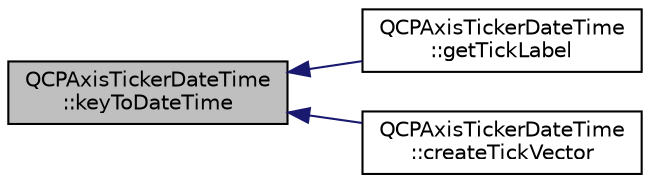digraph "QCPAxisTickerDateTime::keyToDateTime"
{
  edge [fontname="Helvetica",fontsize="10",labelfontname="Helvetica",labelfontsize="10"];
  node [fontname="Helvetica",fontsize="10",shape=record];
  rankdir="LR";
  Node32 [label="QCPAxisTickerDateTime\l::keyToDateTime",height=0.2,width=0.4,color="black", fillcolor="grey75", style="filled", fontcolor="black"];
  Node32 -> Node33 [dir="back",color="midnightblue",fontsize="10",style="solid",fontname="Helvetica"];
  Node33 [label="QCPAxisTickerDateTime\l::getTickLabel",height=0.2,width=0.4,color="black", fillcolor="white", style="filled",URL="$class_q_c_p_axis_ticker_date_time.html#a4dc6a03f7ea5c619477528a683ed5c18"];
  Node32 -> Node34 [dir="back",color="midnightblue",fontsize="10",style="solid",fontname="Helvetica"];
  Node34 [label="QCPAxisTickerDateTime\l::createTickVector",height=0.2,width=0.4,color="black", fillcolor="white", style="filled",URL="$class_q_c_p_axis_ticker_date_time.html#a44c2c09a303d281801b69226e243047d"];
}
